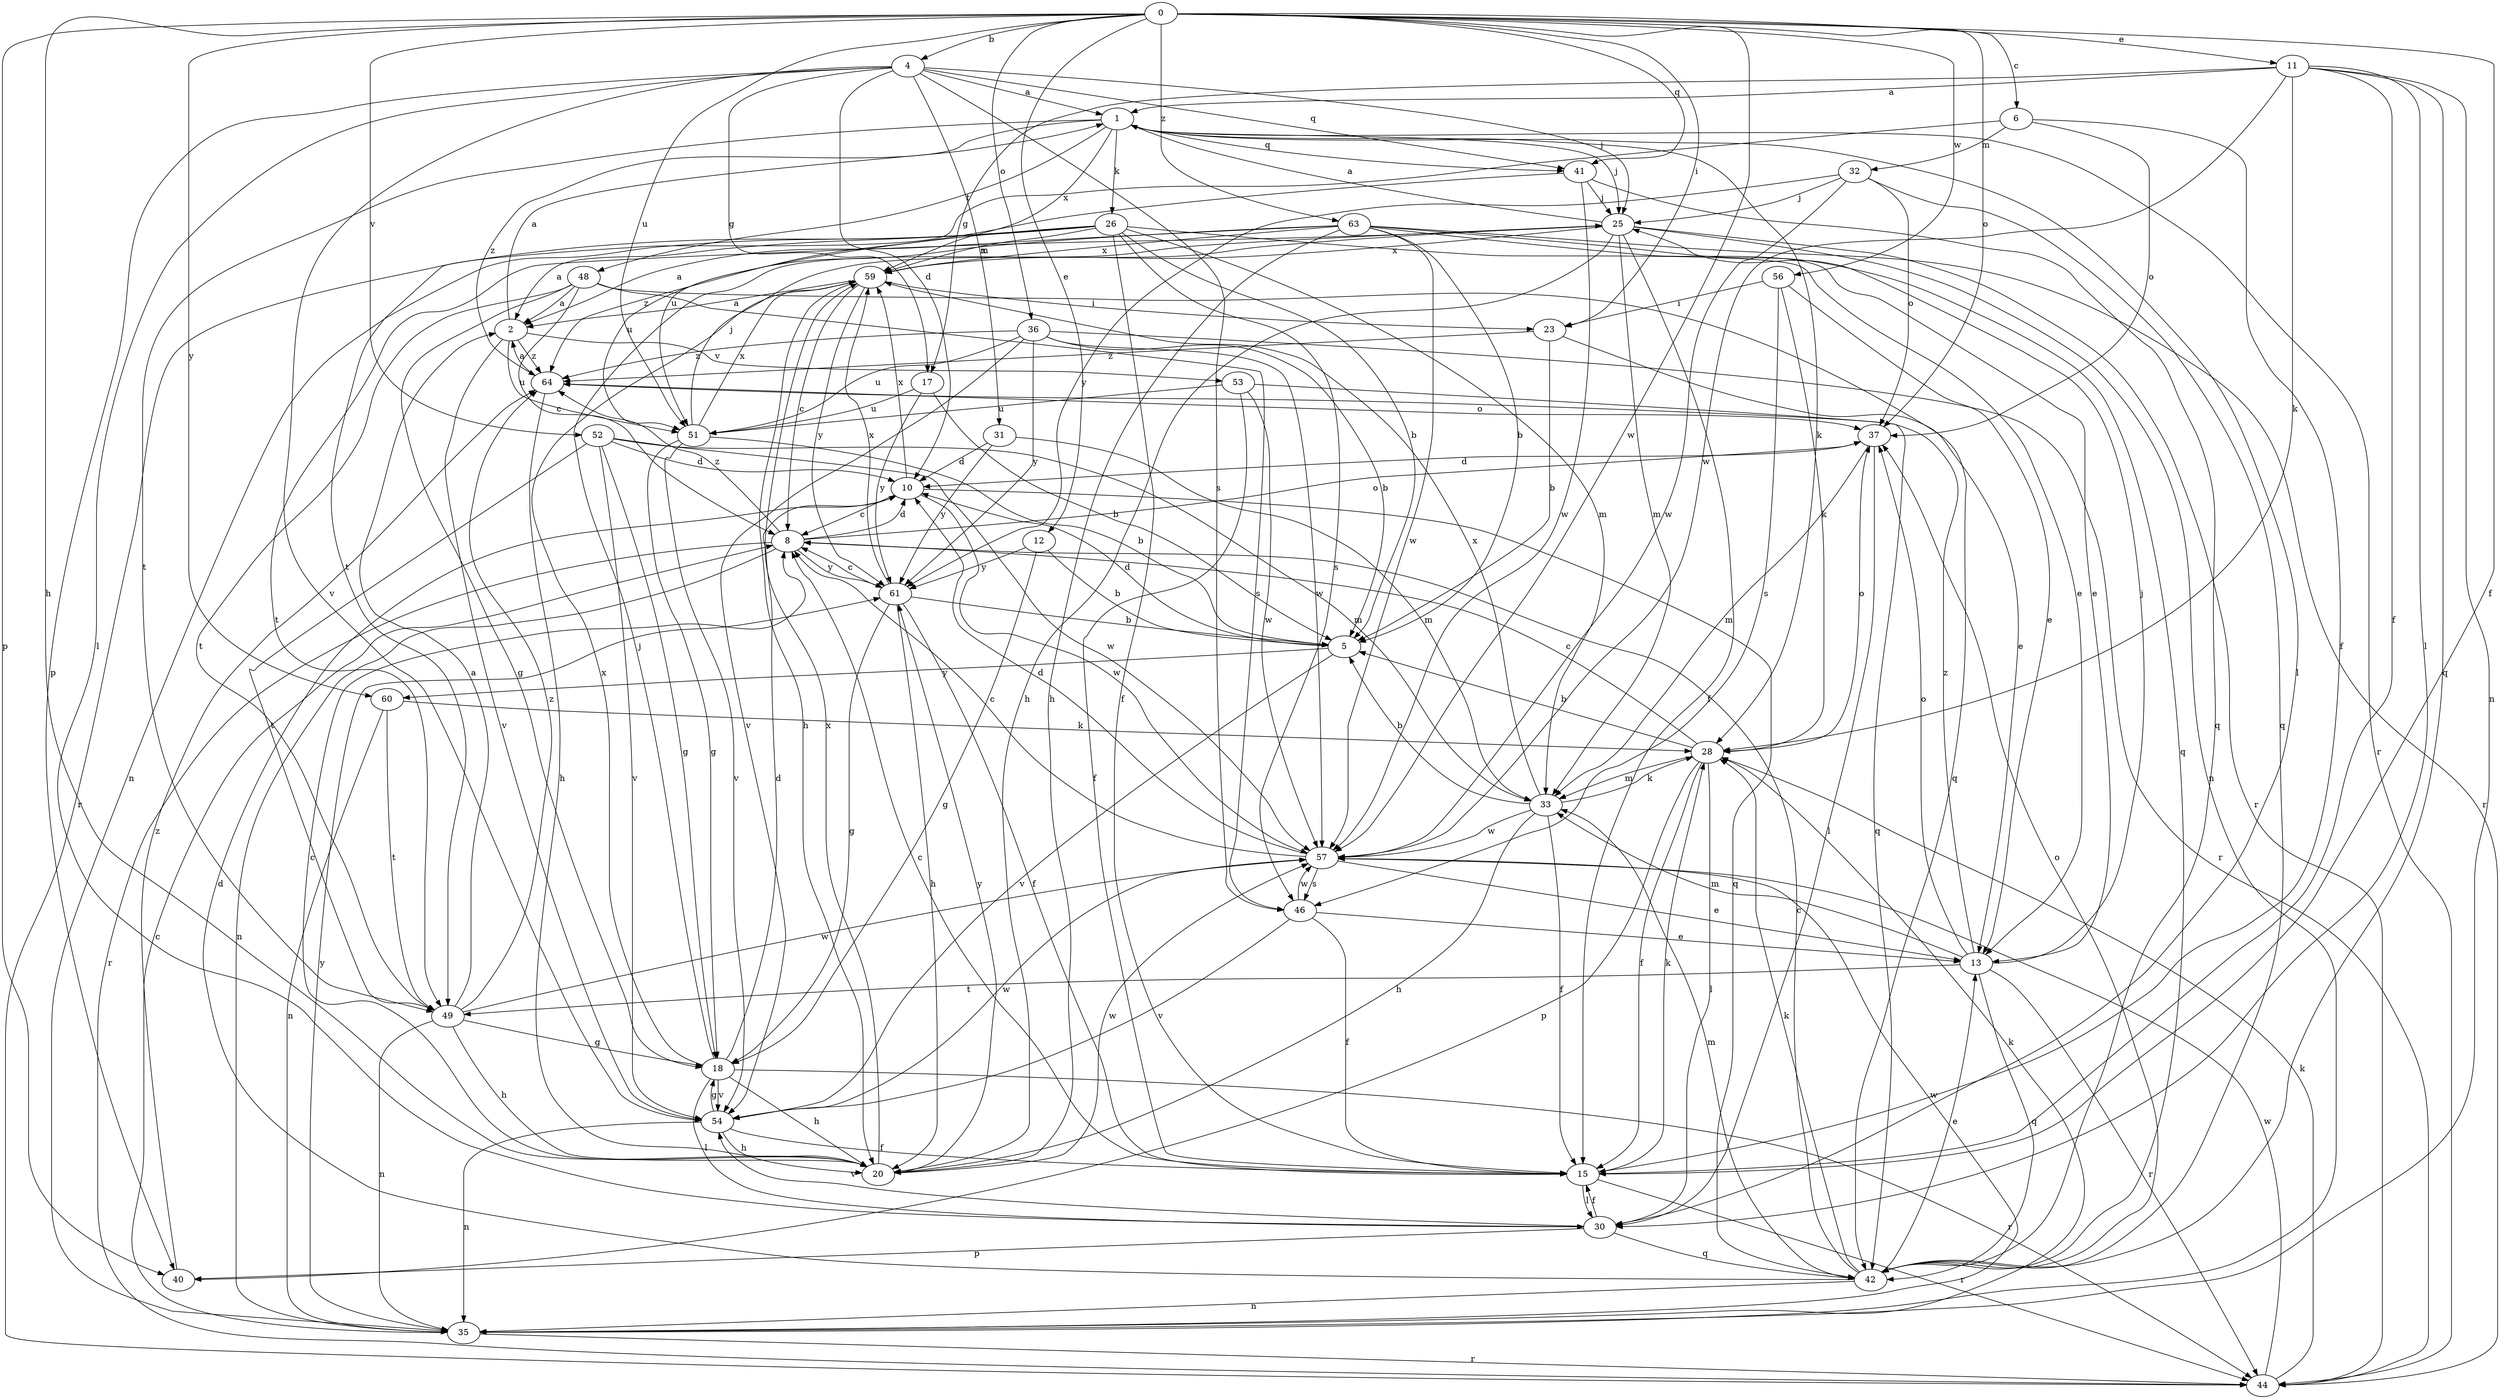 strict digraph  {
0;
1;
2;
4;
5;
6;
8;
10;
11;
12;
13;
15;
17;
18;
20;
23;
25;
26;
28;
30;
31;
32;
33;
35;
36;
37;
40;
41;
42;
44;
46;
48;
49;
51;
52;
53;
54;
56;
57;
59;
60;
61;
63;
64;
0 -> 4  [label=b];
0 -> 6  [label=c];
0 -> 11  [label=e];
0 -> 12  [label=e];
0 -> 15  [label=f];
0 -> 20  [label=h];
0 -> 23  [label=i];
0 -> 36  [label=o];
0 -> 37  [label=o];
0 -> 40  [label=p];
0 -> 41  [label=q];
0 -> 51  [label=u];
0 -> 52  [label=v];
0 -> 56  [label=w];
0 -> 57  [label=w];
0 -> 60  [label=y];
0 -> 63  [label=z];
1 -> 25  [label=j];
1 -> 26  [label=k];
1 -> 28  [label=k];
1 -> 30  [label=l];
1 -> 41  [label=q];
1 -> 44  [label=r];
1 -> 48  [label=t];
1 -> 49  [label=t];
1 -> 59  [label=x];
1 -> 64  [label=z];
2 -> 1  [label=a];
2 -> 51  [label=u];
2 -> 53  [label=v];
2 -> 54  [label=v];
2 -> 64  [label=z];
4 -> 1  [label=a];
4 -> 10  [label=d];
4 -> 17  [label=g];
4 -> 25  [label=j];
4 -> 30  [label=l];
4 -> 31  [label=m];
4 -> 40  [label=p];
4 -> 41  [label=q];
4 -> 46  [label=s];
4 -> 54  [label=v];
5 -> 10  [label=d];
5 -> 54  [label=v];
5 -> 60  [label=y];
6 -> 15  [label=f];
6 -> 32  [label=m];
6 -> 37  [label=o];
6 -> 49  [label=t];
8 -> 10  [label=d];
8 -> 35  [label=n];
8 -> 37  [label=o];
8 -> 44  [label=r];
8 -> 61  [label=y];
8 -> 64  [label=z];
10 -> 8  [label=c];
10 -> 42  [label=q];
10 -> 57  [label=w];
10 -> 59  [label=x];
11 -> 1  [label=a];
11 -> 15  [label=f];
11 -> 17  [label=g];
11 -> 28  [label=k];
11 -> 30  [label=l];
11 -> 35  [label=n];
11 -> 42  [label=q];
11 -> 57  [label=w];
12 -> 5  [label=b];
12 -> 18  [label=g];
12 -> 61  [label=y];
13 -> 25  [label=j];
13 -> 33  [label=m];
13 -> 37  [label=o];
13 -> 42  [label=q];
13 -> 44  [label=r];
13 -> 49  [label=t];
13 -> 64  [label=z];
15 -> 8  [label=c];
15 -> 28  [label=k];
15 -> 30  [label=l];
15 -> 44  [label=r];
17 -> 5  [label=b];
17 -> 51  [label=u];
17 -> 61  [label=y];
18 -> 10  [label=d];
18 -> 20  [label=h];
18 -> 25  [label=j];
18 -> 30  [label=l];
18 -> 44  [label=r];
18 -> 54  [label=v];
18 -> 59  [label=x];
20 -> 8  [label=c];
20 -> 57  [label=w];
20 -> 59  [label=x];
20 -> 61  [label=y];
23 -> 5  [label=b];
23 -> 13  [label=e];
23 -> 64  [label=z];
25 -> 1  [label=a];
25 -> 15  [label=f];
25 -> 20  [label=h];
25 -> 33  [label=m];
25 -> 35  [label=n];
25 -> 44  [label=r];
25 -> 49  [label=t];
25 -> 59  [label=x];
26 -> 2  [label=a];
26 -> 5  [label=b];
26 -> 13  [label=e];
26 -> 15  [label=f];
26 -> 33  [label=m];
26 -> 35  [label=n];
26 -> 44  [label=r];
26 -> 46  [label=s];
26 -> 51  [label=u];
26 -> 59  [label=x];
28 -> 5  [label=b];
28 -> 8  [label=c];
28 -> 15  [label=f];
28 -> 30  [label=l];
28 -> 33  [label=m];
28 -> 37  [label=o];
28 -> 40  [label=p];
30 -> 15  [label=f];
30 -> 40  [label=p];
30 -> 42  [label=q];
30 -> 54  [label=v];
31 -> 10  [label=d];
31 -> 33  [label=m];
31 -> 61  [label=y];
32 -> 25  [label=j];
32 -> 37  [label=o];
32 -> 42  [label=q];
32 -> 57  [label=w];
32 -> 61  [label=y];
33 -> 5  [label=b];
33 -> 15  [label=f];
33 -> 20  [label=h];
33 -> 28  [label=k];
33 -> 57  [label=w];
33 -> 59  [label=x];
35 -> 8  [label=c];
35 -> 28  [label=k];
35 -> 44  [label=r];
35 -> 57  [label=w];
35 -> 61  [label=y];
36 -> 5  [label=b];
36 -> 44  [label=r];
36 -> 51  [label=u];
36 -> 54  [label=v];
36 -> 57  [label=w];
36 -> 61  [label=y];
36 -> 64  [label=z];
37 -> 10  [label=d];
37 -> 30  [label=l];
37 -> 33  [label=m];
40 -> 64  [label=z];
41 -> 25  [label=j];
41 -> 42  [label=q];
41 -> 51  [label=u];
41 -> 57  [label=w];
42 -> 8  [label=c];
42 -> 10  [label=d];
42 -> 13  [label=e];
42 -> 28  [label=k];
42 -> 33  [label=m];
42 -> 35  [label=n];
42 -> 37  [label=o];
44 -> 28  [label=k];
44 -> 57  [label=w];
46 -> 13  [label=e];
46 -> 15  [label=f];
46 -> 54  [label=v];
46 -> 57  [label=w];
48 -> 2  [label=a];
48 -> 8  [label=c];
48 -> 18  [label=g];
48 -> 42  [label=q];
48 -> 46  [label=s];
48 -> 49  [label=t];
49 -> 2  [label=a];
49 -> 18  [label=g];
49 -> 20  [label=h];
49 -> 35  [label=n];
49 -> 57  [label=w];
49 -> 64  [label=z];
51 -> 5  [label=b];
51 -> 18  [label=g];
51 -> 25  [label=j];
51 -> 54  [label=v];
51 -> 59  [label=x];
52 -> 10  [label=d];
52 -> 18  [label=g];
52 -> 33  [label=m];
52 -> 49  [label=t];
52 -> 54  [label=v];
52 -> 57  [label=w];
53 -> 15  [label=f];
53 -> 42  [label=q];
53 -> 51  [label=u];
53 -> 57  [label=w];
54 -> 15  [label=f];
54 -> 18  [label=g];
54 -> 20  [label=h];
54 -> 35  [label=n];
54 -> 57  [label=w];
56 -> 13  [label=e];
56 -> 23  [label=i];
56 -> 28  [label=k];
56 -> 46  [label=s];
57 -> 8  [label=c];
57 -> 10  [label=d];
57 -> 13  [label=e];
57 -> 46  [label=s];
59 -> 2  [label=a];
59 -> 8  [label=c];
59 -> 20  [label=h];
59 -> 23  [label=i];
59 -> 61  [label=y];
60 -> 28  [label=k];
60 -> 35  [label=n];
60 -> 49  [label=t];
61 -> 5  [label=b];
61 -> 8  [label=c];
61 -> 15  [label=f];
61 -> 18  [label=g];
61 -> 20  [label=h];
61 -> 59  [label=x];
63 -> 2  [label=a];
63 -> 5  [label=b];
63 -> 13  [label=e];
63 -> 20  [label=h];
63 -> 42  [label=q];
63 -> 44  [label=r];
63 -> 57  [label=w];
63 -> 59  [label=x];
63 -> 64  [label=z];
64 -> 2  [label=a];
64 -> 20  [label=h];
64 -> 37  [label=o];
}
